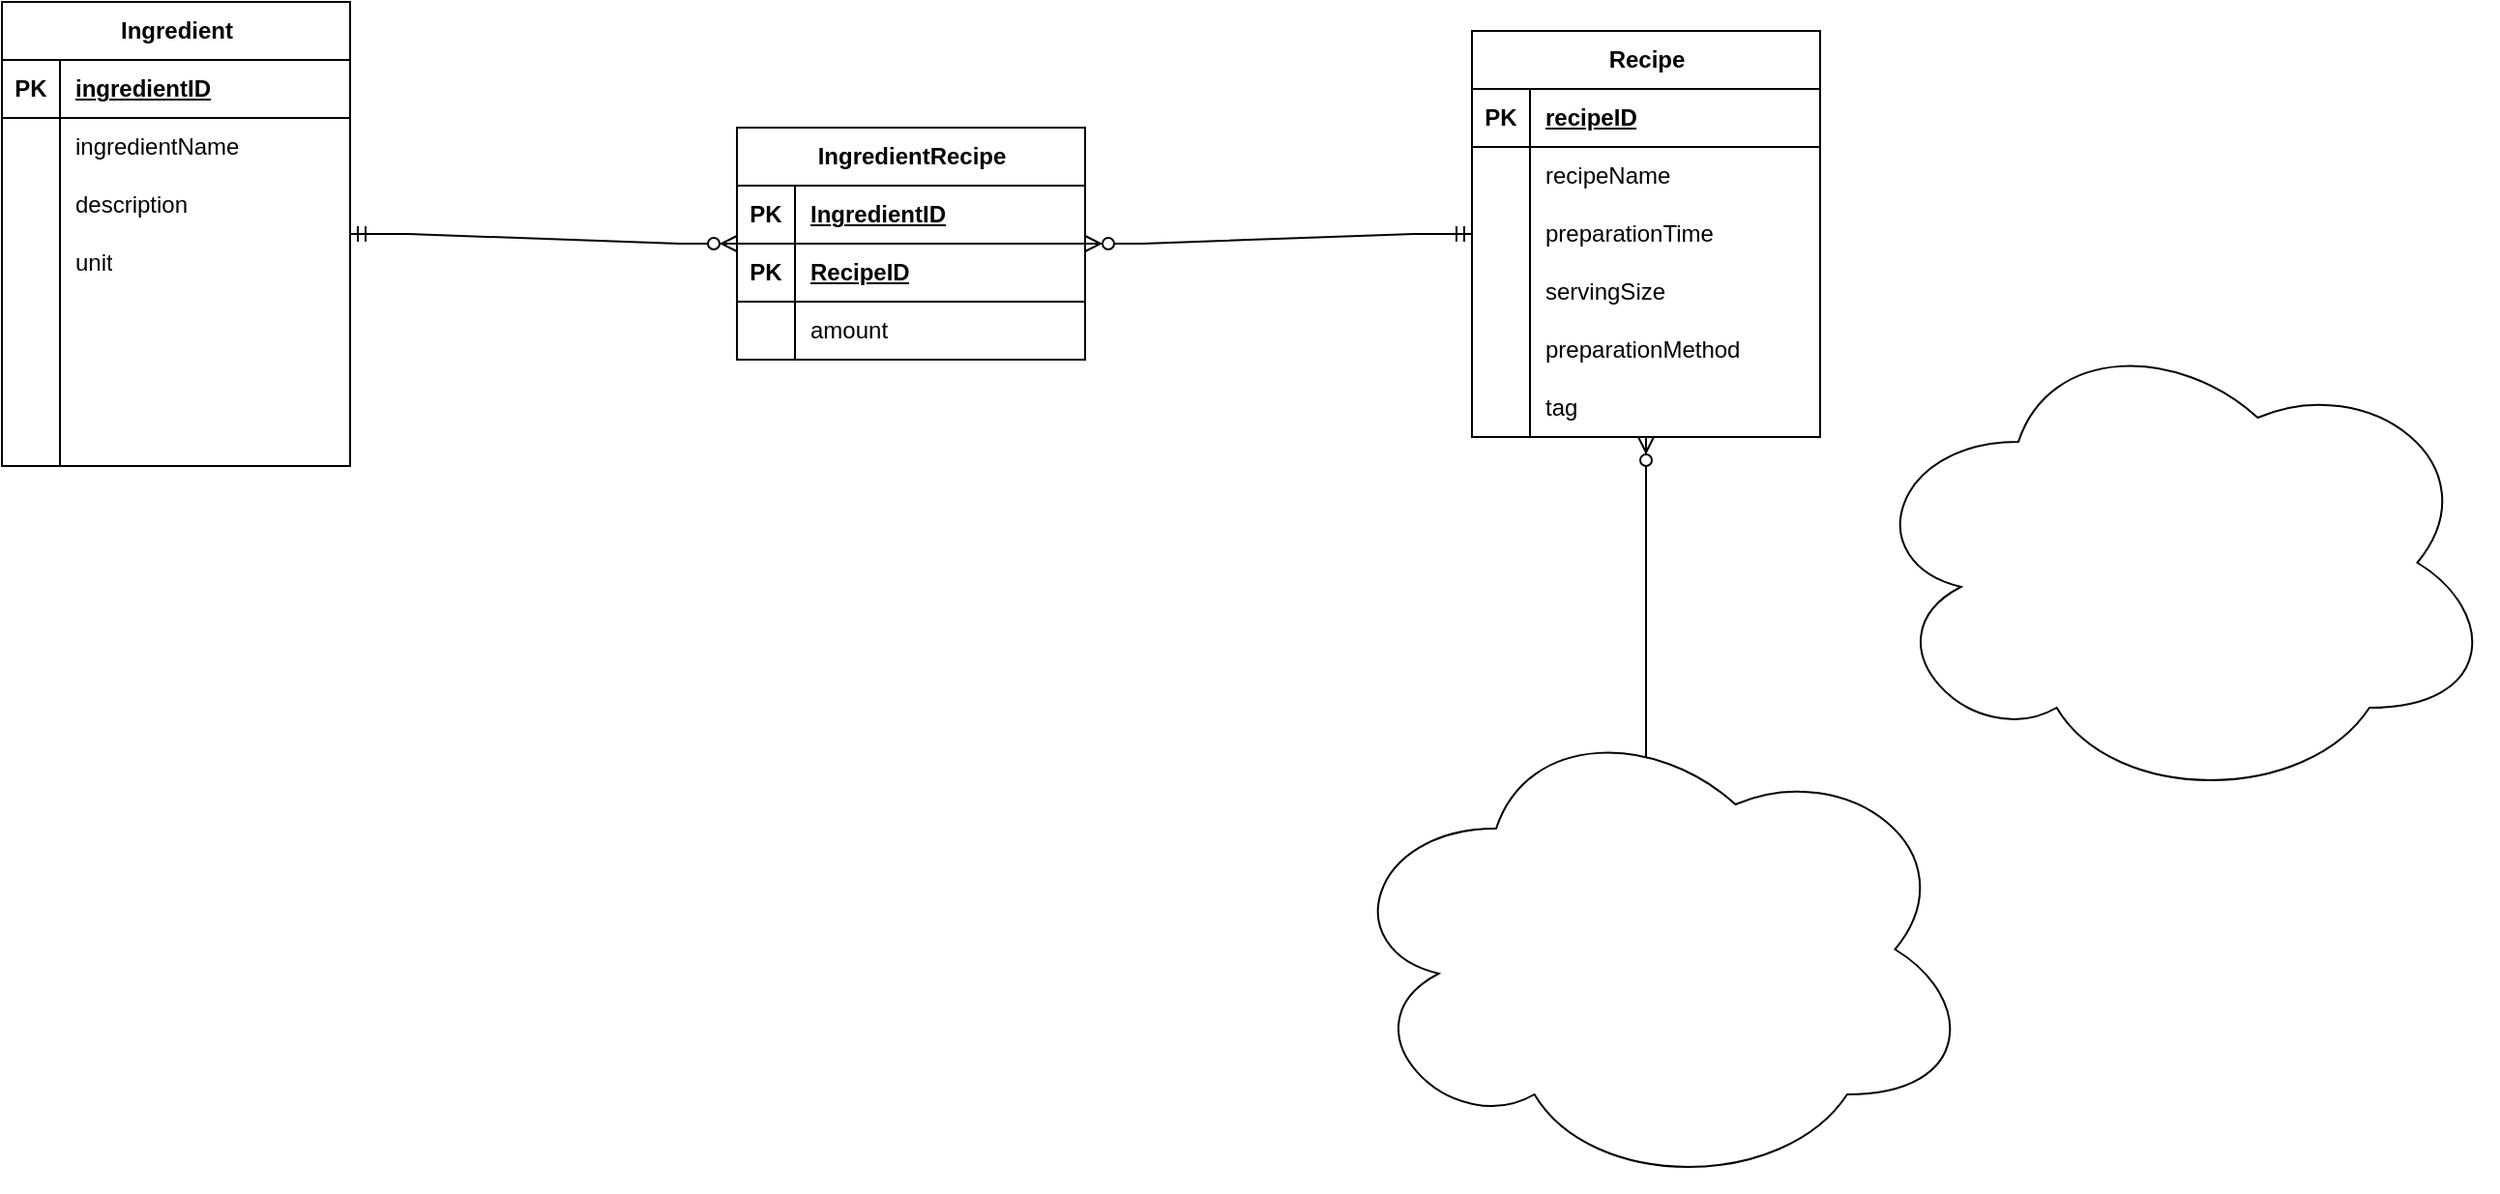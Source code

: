 <mxfile version="24.2.2" type="device">
  <diagram name="Page-1" id="GwDFg0AMOI1eL-m5PEze">
    <mxGraphModel dx="1766" dy="737" grid="1" gridSize="10" guides="1" tooltips="1" connect="1" arrows="1" fold="1" page="0" pageScale="1" pageWidth="850" pageHeight="1100" math="0" shadow="0">
      <root>
        <mxCell id="0" />
        <mxCell id="1" parent="0" />
        <mxCell id="wZg18lJbXd_mcs1YtgMP-1" value="User" style="shape=table;startSize=30;container=1;collapsible=1;childLayout=tableLayout;fixedRows=1;rowLines=0;fontStyle=1;align=center;resizeLast=1;html=1;" parent="1" vertex="1">
          <mxGeometry x="690" y="260" width="180" height="150" as="geometry" />
        </mxCell>
        <mxCell id="wZg18lJbXd_mcs1YtgMP-2" value="" style="shape=tableRow;horizontal=0;startSize=0;swimlaneHead=0;swimlaneBody=0;fillColor=none;collapsible=0;dropTarget=0;points=[[0,0.5],[1,0.5]];portConstraint=eastwest;top=0;left=0;right=0;bottom=1;" parent="wZg18lJbXd_mcs1YtgMP-1" vertex="1">
          <mxGeometry y="30" width="180" height="30" as="geometry" />
        </mxCell>
        <mxCell id="wZg18lJbXd_mcs1YtgMP-3" value="PK" style="shape=partialRectangle;connectable=0;fillColor=none;top=0;left=0;bottom=0;right=0;fontStyle=1;overflow=hidden;whiteSpace=wrap;html=1;" parent="wZg18lJbXd_mcs1YtgMP-2" vertex="1">
          <mxGeometry width="30" height="30" as="geometry">
            <mxRectangle width="30" height="30" as="alternateBounds" />
          </mxGeometry>
        </mxCell>
        <mxCell id="wZg18lJbXd_mcs1YtgMP-4" value="UniqueID" style="shape=partialRectangle;connectable=0;fillColor=none;top=0;left=0;bottom=0;right=0;align=left;spacingLeft=6;fontStyle=5;overflow=hidden;whiteSpace=wrap;html=1;" parent="wZg18lJbXd_mcs1YtgMP-2" vertex="1">
          <mxGeometry x="30" width="150" height="30" as="geometry">
            <mxRectangle width="150" height="30" as="alternateBounds" />
          </mxGeometry>
        </mxCell>
        <mxCell id="wZg18lJbXd_mcs1YtgMP-5" value="" style="shape=tableRow;horizontal=0;startSize=0;swimlaneHead=0;swimlaneBody=0;fillColor=none;collapsible=0;dropTarget=0;points=[[0,0.5],[1,0.5]];portConstraint=eastwest;top=0;left=0;right=0;bottom=0;" parent="wZg18lJbXd_mcs1YtgMP-1" vertex="1">
          <mxGeometry y="60" width="180" height="30" as="geometry" />
        </mxCell>
        <mxCell id="wZg18lJbXd_mcs1YtgMP-6" value="" style="shape=partialRectangle;connectable=0;fillColor=none;top=0;left=0;bottom=0;right=0;editable=1;overflow=hidden;whiteSpace=wrap;html=1;" parent="wZg18lJbXd_mcs1YtgMP-5" vertex="1">
          <mxGeometry width="30" height="30" as="geometry">
            <mxRectangle width="30" height="30" as="alternateBounds" />
          </mxGeometry>
        </mxCell>
        <mxCell id="wZg18lJbXd_mcs1YtgMP-7" value="Row 1" style="shape=partialRectangle;connectable=0;fillColor=none;top=0;left=0;bottom=0;right=0;align=left;spacingLeft=6;overflow=hidden;whiteSpace=wrap;html=1;" parent="wZg18lJbXd_mcs1YtgMP-5" vertex="1">
          <mxGeometry x="30" width="150" height="30" as="geometry">
            <mxRectangle width="150" height="30" as="alternateBounds" />
          </mxGeometry>
        </mxCell>
        <mxCell id="wZg18lJbXd_mcs1YtgMP-8" value="" style="shape=tableRow;horizontal=0;startSize=0;swimlaneHead=0;swimlaneBody=0;fillColor=none;collapsible=0;dropTarget=0;points=[[0,0.5],[1,0.5]];portConstraint=eastwest;top=0;left=0;right=0;bottom=0;" parent="wZg18lJbXd_mcs1YtgMP-1" vertex="1">
          <mxGeometry y="90" width="180" height="30" as="geometry" />
        </mxCell>
        <mxCell id="wZg18lJbXd_mcs1YtgMP-9" value="" style="shape=partialRectangle;connectable=0;fillColor=none;top=0;left=0;bottom=0;right=0;editable=1;overflow=hidden;whiteSpace=wrap;html=1;" parent="wZg18lJbXd_mcs1YtgMP-8" vertex="1">
          <mxGeometry width="30" height="30" as="geometry">
            <mxRectangle width="30" height="30" as="alternateBounds" />
          </mxGeometry>
        </mxCell>
        <mxCell id="wZg18lJbXd_mcs1YtgMP-10" value="Row 2" style="shape=partialRectangle;connectable=0;fillColor=none;top=0;left=0;bottom=0;right=0;align=left;spacingLeft=6;overflow=hidden;whiteSpace=wrap;html=1;" parent="wZg18lJbXd_mcs1YtgMP-8" vertex="1">
          <mxGeometry x="30" width="150" height="30" as="geometry">
            <mxRectangle width="150" height="30" as="alternateBounds" />
          </mxGeometry>
        </mxCell>
        <mxCell id="wZg18lJbXd_mcs1YtgMP-11" value="" style="shape=tableRow;horizontal=0;startSize=0;swimlaneHead=0;swimlaneBody=0;fillColor=none;collapsible=0;dropTarget=0;points=[[0,0.5],[1,0.5]];portConstraint=eastwest;top=0;left=0;right=0;bottom=0;" parent="wZg18lJbXd_mcs1YtgMP-1" vertex="1">
          <mxGeometry y="120" width="180" height="30" as="geometry" />
        </mxCell>
        <mxCell id="wZg18lJbXd_mcs1YtgMP-12" value="" style="shape=partialRectangle;connectable=0;fillColor=none;top=0;left=0;bottom=0;right=0;editable=1;overflow=hidden;whiteSpace=wrap;html=1;" parent="wZg18lJbXd_mcs1YtgMP-11" vertex="1">
          <mxGeometry width="30" height="30" as="geometry">
            <mxRectangle width="30" height="30" as="alternateBounds" />
          </mxGeometry>
        </mxCell>
        <mxCell id="wZg18lJbXd_mcs1YtgMP-13" value="Row 3" style="shape=partialRectangle;connectable=0;fillColor=none;top=0;left=0;bottom=0;right=0;align=left;spacingLeft=6;overflow=hidden;whiteSpace=wrap;html=1;" parent="wZg18lJbXd_mcs1YtgMP-11" vertex="1">
          <mxGeometry x="30" width="150" height="30" as="geometry">
            <mxRectangle width="150" height="30" as="alternateBounds" />
          </mxGeometry>
        </mxCell>
        <mxCell id="wZg18lJbXd_mcs1YtgMP-14" value="Ingredient" style="shape=table;startSize=30;container=1;collapsible=1;childLayout=tableLayout;fixedRows=1;rowLines=0;fontStyle=1;align=center;resizeLast=1;html=1;" parent="1" vertex="1">
          <mxGeometry x="-360" y="45" width="180" height="240" as="geometry" />
        </mxCell>
        <mxCell id="wZg18lJbXd_mcs1YtgMP-15" value="" style="shape=tableRow;horizontal=0;startSize=0;swimlaneHead=0;swimlaneBody=0;fillColor=none;collapsible=0;dropTarget=0;points=[[0,0.5],[1,0.5]];portConstraint=eastwest;top=0;left=0;right=0;bottom=1;" parent="wZg18lJbXd_mcs1YtgMP-14" vertex="1">
          <mxGeometry y="30" width="180" height="30" as="geometry" />
        </mxCell>
        <mxCell id="wZg18lJbXd_mcs1YtgMP-16" value="PK" style="shape=partialRectangle;connectable=0;fillColor=none;top=0;left=0;bottom=0;right=0;fontStyle=1;overflow=hidden;whiteSpace=wrap;html=1;" parent="wZg18lJbXd_mcs1YtgMP-15" vertex="1">
          <mxGeometry width="30" height="30" as="geometry">
            <mxRectangle width="30" height="30" as="alternateBounds" />
          </mxGeometry>
        </mxCell>
        <mxCell id="wZg18lJbXd_mcs1YtgMP-17" value="ingredientID" style="shape=partialRectangle;connectable=0;fillColor=none;top=0;left=0;bottom=0;right=0;align=left;spacingLeft=6;fontStyle=5;overflow=hidden;whiteSpace=wrap;html=1;" parent="wZg18lJbXd_mcs1YtgMP-15" vertex="1">
          <mxGeometry x="30" width="150" height="30" as="geometry">
            <mxRectangle width="150" height="30" as="alternateBounds" />
          </mxGeometry>
        </mxCell>
        <mxCell id="wZg18lJbXd_mcs1YtgMP-18" value="" style="shape=tableRow;horizontal=0;startSize=0;swimlaneHead=0;swimlaneBody=0;fillColor=none;collapsible=0;dropTarget=0;points=[[0,0.5],[1,0.5]];portConstraint=eastwest;top=0;left=0;right=0;bottom=0;" parent="wZg18lJbXd_mcs1YtgMP-14" vertex="1">
          <mxGeometry y="60" width="180" height="30" as="geometry" />
        </mxCell>
        <mxCell id="wZg18lJbXd_mcs1YtgMP-19" value="" style="shape=partialRectangle;connectable=0;fillColor=none;top=0;left=0;bottom=0;right=0;editable=1;overflow=hidden;whiteSpace=wrap;html=1;" parent="wZg18lJbXd_mcs1YtgMP-18" vertex="1">
          <mxGeometry width="30" height="30" as="geometry">
            <mxRectangle width="30" height="30" as="alternateBounds" />
          </mxGeometry>
        </mxCell>
        <mxCell id="wZg18lJbXd_mcs1YtgMP-20" value="ingredientName" style="shape=partialRectangle;connectable=0;fillColor=none;top=0;left=0;bottom=0;right=0;align=left;spacingLeft=6;overflow=hidden;whiteSpace=wrap;html=1;" parent="wZg18lJbXd_mcs1YtgMP-18" vertex="1">
          <mxGeometry x="30" width="150" height="30" as="geometry">
            <mxRectangle width="150" height="30" as="alternateBounds" />
          </mxGeometry>
        </mxCell>
        <mxCell id="wZg18lJbXd_mcs1YtgMP-21" value="" style="shape=tableRow;horizontal=0;startSize=0;swimlaneHead=0;swimlaneBody=0;fillColor=none;collapsible=0;dropTarget=0;points=[[0,0.5],[1,0.5]];portConstraint=eastwest;top=0;left=0;right=0;bottom=0;" parent="wZg18lJbXd_mcs1YtgMP-14" vertex="1">
          <mxGeometry y="90" width="180" height="30" as="geometry" />
        </mxCell>
        <mxCell id="wZg18lJbXd_mcs1YtgMP-22" value="" style="shape=partialRectangle;connectable=0;fillColor=none;top=0;left=0;bottom=0;right=0;editable=1;overflow=hidden;whiteSpace=wrap;html=1;" parent="wZg18lJbXd_mcs1YtgMP-21" vertex="1">
          <mxGeometry width="30" height="30" as="geometry">
            <mxRectangle width="30" height="30" as="alternateBounds" />
          </mxGeometry>
        </mxCell>
        <mxCell id="wZg18lJbXd_mcs1YtgMP-23" value="description" style="shape=partialRectangle;connectable=0;fillColor=none;top=0;left=0;bottom=0;right=0;align=left;spacingLeft=6;overflow=hidden;whiteSpace=wrap;html=1;" parent="wZg18lJbXd_mcs1YtgMP-21" vertex="1">
          <mxGeometry x="30" width="150" height="30" as="geometry">
            <mxRectangle width="150" height="30" as="alternateBounds" />
          </mxGeometry>
        </mxCell>
        <mxCell id="wZg18lJbXd_mcs1YtgMP-24" value="" style="shape=tableRow;horizontal=0;startSize=0;swimlaneHead=0;swimlaneBody=0;fillColor=none;collapsible=0;dropTarget=0;points=[[0,0.5],[1,0.5]];portConstraint=eastwest;top=0;left=0;right=0;bottom=0;" parent="wZg18lJbXd_mcs1YtgMP-14" vertex="1">
          <mxGeometry y="120" width="180" height="30" as="geometry" />
        </mxCell>
        <mxCell id="wZg18lJbXd_mcs1YtgMP-25" value="" style="shape=partialRectangle;connectable=0;fillColor=none;top=0;left=0;bottom=0;right=0;editable=1;overflow=hidden;whiteSpace=wrap;html=1;" parent="wZg18lJbXd_mcs1YtgMP-24" vertex="1">
          <mxGeometry width="30" height="30" as="geometry">
            <mxRectangle width="30" height="30" as="alternateBounds" />
          </mxGeometry>
        </mxCell>
        <mxCell id="wZg18lJbXd_mcs1YtgMP-26" value="unit" style="shape=partialRectangle;connectable=0;fillColor=none;top=0;left=0;bottom=0;right=0;align=left;spacingLeft=6;overflow=hidden;whiteSpace=wrap;html=1;" parent="wZg18lJbXd_mcs1YtgMP-24" vertex="1">
          <mxGeometry x="30" width="150" height="30" as="geometry">
            <mxRectangle width="150" height="30" as="alternateBounds" />
          </mxGeometry>
        </mxCell>
        <mxCell id="wZg18lJbXd_mcs1YtgMP-82" value="" style="shape=tableRow;horizontal=0;startSize=0;swimlaneHead=0;swimlaneBody=0;fillColor=none;collapsible=0;dropTarget=0;points=[[0,0.5],[1,0.5]];portConstraint=eastwest;top=0;left=0;right=0;bottom=0;" parent="wZg18lJbXd_mcs1YtgMP-14" vertex="1">
          <mxGeometry y="150" width="180" height="30" as="geometry" />
        </mxCell>
        <mxCell id="wZg18lJbXd_mcs1YtgMP-83" value="" style="shape=partialRectangle;connectable=0;fillColor=none;top=0;left=0;bottom=0;right=0;editable=1;overflow=hidden;whiteSpace=wrap;html=1;" parent="wZg18lJbXd_mcs1YtgMP-82" vertex="1">
          <mxGeometry width="30" height="30" as="geometry">
            <mxRectangle width="30" height="30" as="alternateBounds" />
          </mxGeometry>
        </mxCell>
        <mxCell id="wZg18lJbXd_mcs1YtgMP-84" value="" style="shape=partialRectangle;connectable=0;fillColor=none;top=0;left=0;bottom=0;right=0;align=left;spacingLeft=6;overflow=hidden;whiteSpace=wrap;html=1;" parent="wZg18lJbXd_mcs1YtgMP-82" vertex="1">
          <mxGeometry x="30" width="150" height="30" as="geometry">
            <mxRectangle width="150" height="30" as="alternateBounds" />
          </mxGeometry>
        </mxCell>
        <mxCell id="wZg18lJbXd_mcs1YtgMP-85" value="" style="shape=tableRow;horizontal=0;startSize=0;swimlaneHead=0;swimlaneBody=0;fillColor=none;collapsible=0;dropTarget=0;points=[[0,0.5],[1,0.5]];portConstraint=eastwest;top=0;left=0;right=0;bottom=0;" parent="wZg18lJbXd_mcs1YtgMP-14" vertex="1">
          <mxGeometry y="180" width="180" height="30" as="geometry" />
        </mxCell>
        <mxCell id="wZg18lJbXd_mcs1YtgMP-86" value="" style="shape=partialRectangle;connectable=0;fillColor=none;top=0;left=0;bottom=0;right=0;editable=1;overflow=hidden;whiteSpace=wrap;html=1;" parent="wZg18lJbXd_mcs1YtgMP-85" vertex="1">
          <mxGeometry width="30" height="30" as="geometry">
            <mxRectangle width="30" height="30" as="alternateBounds" />
          </mxGeometry>
        </mxCell>
        <mxCell id="wZg18lJbXd_mcs1YtgMP-87" value="" style="shape=partialRectangle;connectable=0;fillColor=none;top=0;left=0;bottom=0;right=0;align=left;spacingLeft=6;overflow=hidden;whiteSpace=wrap;html=1;" parent="wZg18lJbXd_mcs1YtgMP-85" vertex="1">
          <mxGeometry x="30" width="150" height="30" as="geometry">
            <mxRectangle width="150" height="30" as="alternateBounds" />
          </mxGeometry>
        </mxCell>
        <mxCell id="wZg18lJbXd_mcs1YtgMP-88" value="" style="shape=tableRow;horizontal=0;startSize=0;swimlaneHead=0;swimlaneBody=0;fillColor=none;collapsible=0;dropTarget=0;points=[[0,0.5],[1,0.5]];portConstraint=eastwest;top=0;left=0;right=0;bottom=0;" parent="wZg18lJbXd_mcs1YtgMP-14" vertex="1">
          <mxGeometry y="210" width="180" height="30" as="geometry" />
        </mxCell>
        <mxCell id="wZg18lJbXd_mcs1YtgMP-89" value="" style="shape=partialRectangle;connectable=0;fillColor=none;top=0;left=0;bottom=0;right=0;editable=1;overflow=hidden;whiteSpace=wrap;html=1;" parent="wZg18lJbXd_mcs1YtgMP-88" vertex="1">
          <mxGeometry width="30" height="30" as="geometry">
            <mxRectangle width="30" height="30" as="alternateBounds" />
          </mxGeometry>
        </mxCell>
        <mxCell id="wZg18lJbXd_mcs1YtgMP-90" value="" style="shape=partialRectangle;connectable=0;fillColor=none;top=0;left=0;bottom=0;right=0;align=left;spacingLeft=6;overflow=hidden;whiteSpace=wrap;html=1;" parent="wZg18lJbXd_mcs1YtgMP-88" vertex="1">
          <mxGeometry x="30" width="150" height="30" as="geometry">
            <mxRectangle width="150" height="30" as="alternateBounds" />
          </mxGeometry>
        </mxCell>
        <mxCell id="wZg18lJbXd_mcs1YtgMP-27" value="Recipe" style="shape=table;startSize=30;container=1;collapsible=1;childLayout=tableLayout;fixedRows=1;rowLines=0;fontStyle=1;align=center;resizeLast=1;html=1;" parent="1" vertex="1">
          <mxGeometry x="400" y="60" width="180" height="210" as="geometry" />
        </mxCell>
        <mxCell id="wZg18lJbXd_mcs1YtgMP-28" value="" style="shape=tableRow;horizontal=0;startSize=0;swimlaneHead=0;swimlaneBody=0;fillColor=none;collapsible=0;dropTarget=0;points=[[0,0.5],[1,0.5]];portConstraint=eastwest;top=0;left=0;right=0;bottom=1;" parent="wZg18lJbXd_mcs1YtgMP-27" vertex="1">
          <mxGeometry y="30" width="180" height="30" as="geometry" />
        </mxCell>
        <mxCell id="wZg18lJbXd_mcs1YtgMP-29" value="PK" style="shape=partialRectangle;connectable=0;fillColor=none;top=0;left=0;bottom=0;right=0;fontStyle=1;overflow=hidden;whiteSpace=wrap;html=1;" parent="wZg18lJbXd_mcs1YtgMP-28" vertex="1">
          <mxGeometry width="30" height="30" as="geometry">
            <mxRectangle width="30" height="30" as="alternateBounds" />
          </mxGeometry>
        </mxCell>
        <mxCell id="wZg18lJbXd_mcs1YtgMP-30" value="recipeID" style="shape=partialRectangle;connectable=0;fillColor=none;top=0;left=0;bottom=0;right=0;align=left;spacingLeft=6;fontStyle=5;overflow=hidden;whiteSpace=wrap;html=1;" parent="wZg18lJbXd_mcs1YtgMP-28" vertex="1">
          <mxGeometry x="30" width="150" height="30" as="geometry">
            <mxRectangle width="150" height="30" as="alternateBounds" />
          </mxGeometry>
        </mxCell>
        <mxCell id="wZg18lJbXd_mcs1YtgMP-31" value="" style="shape=tableRow;horizontal=0;startSize=0;swimlaneHead=0;swimlaneBody=0;fillColor=none;collapsible=0;dropTarget=0;points=[[0,0.5],[1,0.5]];portConstraint=eastwest;top=0;left=0;right=0;bottom=0;" parent="wZg18lJbXd_mcs1YtgMP-27" vertex="1">
          <mxGeometry y="60" width="180" height="30" as="geometry" />
        </mxCell>
        <mxCell id="wZg18lJbXd_mcs1YtgMP-32" value="" style="shape=partialRectangle;connectable=0;fillColor=none;top=0;left=0;bottom=0;right=0;editable=1;overflow=hidden;whiteSpace=wrap;html=1;" parent="wZg18lJbXd_mcs1YtgMP-31" vertex="1">
          <mxGeometry width="30" height="30" as="geometry">
            <mxRectangle width="30" height="30" as="alternateBounds" />
          </mxGeometry>
        </mxCell>
        <mxCell id="wZg18lJbXd_mcs1YtgMP-33" value="recipeName" style="shape=partialRectangle;connectable=0;fillColor=none;top=0;left=0;bottom=0;right=0;align=left;spacingLeft=6;overflow=hidden;whiteSpace=wrap;html=1;" parent="wZg18lJbXd_mcs1YtgMP-31" vertex="1">
          <mxGeometry x="30" width="150" height="30" as="geometry">
            <mxRectangle width="150" height="30" as="alternateBounds" />
          </mxGeometry>
        </mxCell>
        <mxCell id="wZg18lJbXd_mcs1YtgMP-34" value="" style="shape=tableRow;horizontal=0;startSize=0;swimlaneHead=0;swimlaneBody=0;fillColor=none;collapsible=0;dropTarget=0;points=[[0,0.5],[1,0.5]];portConstraint=eastwest;top=0;left=0;right=0;bottom=0;" parent="wZg18lJbXd_mcs1YtgMP-27" vertex="1">
          <mxGeometry y="90" width="180" height="30" as="geometry" />
        </mxCell>
        <mxCell id="wZg18lJbXd_mcs1YtgMP-35" value="" style="shape=partialRectangle;connectable=0;fillColor=none;top=0;left=0;bottom=0;right=0;editable=1;overflow=hidden;whiteSpace=wrap;html=1;" parent="wZg18lJbXd_mcs1YtgMP-34" vertex="1">
          <mxGeometry width="30" height="30" as="geometry">
            <mxRectangle width="30" height="30" as="alternateBounds" />
          </mxGeometry>
        </mxCell>
        <mxCell id="wZg18lJbXd_mcs1YtgMP-36" value="preparationTime" style="shape=partialRectangle;connectable=0;fillColor=none;top=0;left=0;bottom=0;right=0;align=left;spacingLeft=6;overflow=hidden;whiteSpace=wrap;html=1;" parent="wZg18lJbXd_mcs1YtgMP-34" vertex="1">
          <mxGeometry x="30" width="150" height="30" as="geometry">
            <mxRectangle width="150" height="30" as="alternateBounds" />
          </mxGeometry>
        </mxCell>
        <mxCell id="wZg18lJbXd_mcs1YtgMP-37" value="" style="shape=tableRow;horizontal=0;startSize=0;swimlaneHead=0;swimlaneBody=0;fillColor=none;collapsible=0;dropTarget=0;points=[[0,0.5],[1,0.5]];portConstraint=eastwest;top=0;left=0;right=0;bottom=0;" parent="wZg18lJbXd_mcs1YtgMP-27" vertex="1">
          <mxGeometry y="120" width="180" height="30" as="geometry" />
        </mxCell>
        <mxCell id="wZg18lJbXd_mcs1YtgMP-38" value="" style="shape=partialRectangle;connectable=0;fillColor=none;top=0;left=0;bottom=0;right=0;editable=1;overflow=hidden;whiteSpace=wrap;html=1;" parent="wZg18lJbXd_mcs1YtgMP-37" vertex="1">
          <mxGeometry width="30" height="30" as="geometry">
            <mxRectangle width="30" height="30" as="alternateBounds" />
          </mxGeometry>
        </mxCell>
        <mxCell id="wZg18lJbXd_mcs1YtgMP-39" value="servingSize" style="shape=partialRectangle;connectable=0;fillColor=none;top=0;left=0;bottom=0;right=0;align=left;spacingLeft=6;overflow=hidden;whiteSpace=wrap;html=1;" parent="wZg18lJbXd_mcs1YtgMP-37" vertex="1">
          <mxGeometry x="30" width="150" height="30" as="geometry">
            <mxRectangle width="150" height="30" as="alternateBounds" />
          </mxGeometry>
        </mxCell>
        <mxCell id="wZg18lJbXd_mcs1YtgMP-111" value="" style="shape=tableRow;horizontal=0;startSize=0;swimlaneHead=0;swimlaneBody=0;fillColor=none;collapsible=0;dropTarget=0;points=[[0,0.5],[1,0.5]];portConstraint=eastwest;top=0;left=0;right=0;bottom=0;" parent="wZg18lJbXd_mcs1YtgMP-27" vertex="1">
          <mxGeometry y="150" width="180" height="30" as="geometry" />
        </mxCell>
        <mxCell id="wZg18lJbXd_mcs1YtgMP-112" value="" style="shape=partialRectangle;connectable=0;fillColor=none;top=0;left=0;bottom=0;right=0;editable=1;overflow=hidden;whiteSpace=wrap;html=1;" parent="wZg18lJbXd_mcs1YtgMP-111" vertex="1">
          <mxGeometry width="30" height="30" as="geometry">
            <mxRectangle width="30" height="30" as="alternateBounds" />
          </mxGeometry>
        </mxCell>
        <mxCell id="wZg18lJbXd_mcs1YtgMP-113" value="preparationMethod" style="shape=partialRectangle;connectable=0;fillColor=none;top=0;left=0;bottom=0;right=0;align=left;spacingLeft=6;overflow=hidden;whiteSpace=wrap;html=1;" parent="wZg18lJbXd_mcs1YtgMP-111" vertex="1">
          <mxGeometry x="30" width="150" height="30" as="geometry">
            <mxRectangle width="150" height="30" as="alternateBounds" />
          </mxGeometry>
        </mxCell>
        <mxCell id="NsIqOWuaAL6qgJoXbrEo-35" value="" style="shape=tableRow;horizontal=0;startSize=0;swimlaneHead=0;swimlaneBody=0;fillColor=none;collapsible=0;dropTarget=0;points=[[0,0.5],[1,0.5]];portConstraint=eastwest;top=0;left=0;right=0;bottom=0;" vertex="1" parent="wZg18lJbXd_mcs1YtgMP-27">
          <mxGeometry y="180" width="180" height="30" as="geometry" />
        </mxCell>
        <mxCell id="NsIqOWuaAL6qgJoXbrEo-36" value="" style="shape=partialRectangle;connectable=0;fillColor=none;top=0;left=0;bottom=0;right=0;editable=1;overflow=hidden;whiteSpace=wrap;html=1;" vertex="1" parent="NsIqOWuaAL6qgJoXbrEo-35">
          <mxGeometry width="30" height="30" as="geometry">
            <mxRectangle width="30" height="30" as="alternateBounds" />
          </mxGeometry>
        </mxCell>
        <mxCell id="NsIqOWuaAL6qgJoXbrEo-37" value="tag" style="shape=partialRectangle;connectable=0;fillColor=none;top=0;left=0;bottom=0;right=0;align=left;spacingLeft=6;overflow=hidden;whiteSpace=wrap;html=1;" vertex="1" parent="NsIqOWuaAL6qgJoXbrEo-35">
          <mxGeometry x="30" width="150" height="30" as="geometry">
            <mxRectangle width="150" height="30" as="alternateBounds" />
          </mxGeometry>
        </mxCell>
        <mxCell id="wZg18lJbXd_mcs1YtgMP-68" value="Tag" style="shape=table;startSize=30;container=1;collapsible=1;childLayout=tableLayout;fixedRows=1;rowLines=0;fontStyle=1;align=center;resizeLast=1;html=1;" parent="1" vertex="1">
          <mxGeometry x="400" y="490" width="180" height="90" as="geometry" />
        </mxCell>
        <mxCell id="wZg18lJbXd_mcs1YtgMP-69" value="" style="shape=tableRow;horizontal=0;startSize=0;swimlaneHead=0;swimlaneBody=0;fillColor=none;collapsible=0;dropTarget=0;points=[[0,0.5],[1,0.5]];portConstraint=eastwest;top=0;left=0;right=0;bottom=1;" parent="wZg18lJbXd_mcs1YtgMP-68" vertex="1">
          <mxGeometry y="30" width="180" height="30" as="geometry" />
        </mxCell>
        <mxCell id="wZg18lJbXd_mcs1YtgMP-70" value="PK" style="shape=partialRectangle;connectable=0;fillColor=none;top=0;left=0;bottom=0;right=0;fontStyle=1;overflow=hidden;whiteSpace=wrap;html=1;" parent="wZg18lJbXd_mcs1YtgMP-69" vertex="1">
          <mxGeometry width="30" height="30" as="geometry">
            <mxRectangle width="30" height="30" as="alternateBounds" />
          </mxGeometry>
        </mxCell>
        <mxCell id="wZg18lJbXd_mcs1YtgMP-71" value="tagID" style="shape=partialRectangle;connectable=0;fillColor=none;top=0;left=0;bottom=0;right=0;align=left;spacingLeft=6;fontStyle=5;overflow=hidden;whiteSpace=wrap;html=1;" parent="wZg18lJbXd_mcs1YtgMP-69" vertex="1">
          <mxGeometry x="30" width="150" height="30" as="geometry">
            <mxRectangle width="150" height="30" as="alternateBounds" />
          </mxGeometry>
        </mxCell>
        <mxCell id="wZg18lJbXd_mcs1YtgMP-72" value="" style="shape=tableRow;horizontal=0;startSize=0;swimlaneHead=0;swimlaneBody=0;fillColor=none;collapsible=0;dropTarget=0;points=[[0,0.5],[1,0.5]];portConstraint=eastwest;top=0;left=0;right=0;bottom=0;" parent="wZg18lJbXd_mcs1YtgMP-68" vertex="1">
          <mxGeometry y="60" width="180" height="30" as="geometry" />
        </mxCell>
        <mxCell id="wZg18lJbXd_mcs1YtgMP-73" value="" style="shape=partialRectangle;connectable=0;fillColor=none;top=0;left=0;bottom=0;right=0;editable=1;overflow=hidden;whiteSpace=wrap;html=1;" parent="wZg18lJbXd_mcs1YtgMP-72" vertex="1">
          <mxGeometry width="30" height="30" as="geometry">
            <mxRectangle width="30" height="30" as="alternateBounds" />
          </mxGeometry>
        </mxCell>
        <mxCell id="wZg18lJbXd_mcs1YtgMP-74" value="tagName" style="shape=partialRectangle;connectable=0;fillColor=none;top=0;left=0;bottom=0;right=0;align=left;spacingLeft=6;overflow=hidden;whiteSpace=wrap;html=1;" parent="wZg18lJbXd_mcs1YtgMP-72" vertex="1">
          <mxGeometry x="30" width="150" height="30" as="geometry">
            <mxRectangle width="150" height="30" as="alternateBounds" />
          </mxGeometry>
        </mxCell>
        <mxCell id="wZg18lJbXd_mcs1YtgMP-81" value="" style="fontSize=12;html=1;endArrow=ERoneToMany;startArrow=ERzeroToMany;rounded=0;" parent="1" source="wZg18lJbXd_mcs1YtgMP-27" target="wZg18lJbXd_mcs1YtgMP-68" edge="1">
          <mxGeometry width="100" height="100" relative="1" as="geometry">
            <mxPoint x="370" y="450" as="sourcePoint" />
            <mxPoint x="470" y="350" as="targetPoint" />
          </mxGeometry>
        </mxCell>
        <mxCell id="NsIqOWuaAL6qgJoXbrEo-1" value="" style="ellipse;shape=cloud;whiteSpace=wrap;html=1;fillColor=default;" vertex="1" parent="1">
          <mxGeometry x="330" y="410" width="330" height="250" as="geometry" />
        </mxCell>
        <mxCell id="NsIqOWuaAL6qgJoXbrEo-3" value="IngredientRecipe" style="shape=table;startSize=30;container=1;collapsible=1;childLayout=tableLayout;fixedRows=1;rowLines=0;fontStyle=1;align=center;resizeLast=1;html=1;" vertex="1" parent="1">
          <mxGeometry x="20" y="110" width="180" height="120" as="geometry" />
        </mxCell>
        <mxCell id="NsIqOWuaAL6qgJoXbrEo-4" value="" style="shape=tableRow;horizontal=0;startSize=0;swimlaneHead=0;swimlaneBody=0;fillColor=none;collapsible=0;dropTarget=0;points=[[0,0.5],[1,0.5]];portConstraint=eastwest;top=0;left=0;right=0;bottom=1;" vertex="1" parent="NsIqOWuaAL6qgJoXbrEo-3">
          <mxGeometry y="30" width="180" height="30" as="geometry" />
        </mxCell>
        <mxCell id="NsIqOWuaAL6qgJoXbrEo-5" value="PK" style="shape=partialRectangle;connectable=0;fillColor=none;top=0;left=0;bottom=0;right=0;fontStyle=1;overflow=hidden;whiteSpace=wrap;html=1;" vertex="1" parent="NsIqOWuaAL6qgJoXbrEo-4">
          <mxGeometry width="30" height="30" as="geometry">
            <mxRectangle width="30" height="30" as="alternateBounds" />
          </mxGeometry>
        </mxCell>
        <mxCell id="NsIqOWuaAL6qgJoXbrEo-6" value="IngredientID" style="shape=partialRectangle;connectable=0;fillColor=none;top=0;left=0;bottom=0;right=0;align=left;spacingLeft=6;fontStyle=5;overflow=hidden;whiteSpace=wrap;html=1;" vertex="1" parent="NsIqOWuaAL6qgJoXbrEo-4">
          <mxGeometry x="30" width="150" height="30" as="geometry">
            <mxRectangle width="150" height="30" as="alternateBounds" />
          </mxGeometry>
        </mxCell>
        <mxCell id="NsIqOWuaAL6qgJoXbrEo-39" value="" style="shape=tableRow;horizontal=0;startSize=0;swimlaneHead=0;swimlaneBody=0;fillColor=none;collapsible=0;dropTarget=0;points=[[0,0.5],[1,0.5]];portConstraint=eastwest;top=0;left=0;right=0;bottom=1;" vertex="1" parent="NsIqOWuaAL6qgJoXbrEo-3">
          <mxGeometry y="60" width="180" height="30" as="geometry" />
        </mxCell>
        <mxCell id="NsIqOWuaAL6qgJoXbrEo-40" value="PK" style="shape=partialRectangle;connectable=0;fillColor=none;top=0;left=0;bottom=0;right=0;fontStyle=1;overflow=hidden;whiteSpace=wrap;html=1;" vertex="1" parent="NsIqOWuaAL6qgJoXbrEo-39">
          <mxGeometry width="30" height="30" as="geometry">
            <mxRectangle width="30" height="30" as="alternateBounds" />
          </mxGeometry>
        </mxCell>
        <mxCell id="NsIqOWuaAL6qgJoXbrEo-41" value="RecipeID" style="shape=partialRectangle;connectable=0;fillColor=none;top=0;left=0;bottom=0;right=0;align=left;spacingLeft=6;fontStyle=5;overflow=hidden;whiteSpace=wrap;html=1;" vertex="1" parent="NsIqOWuaAL6qgJoXbrEo-39">
          <mxGeometry x="30" width="150" height="30" as="geometry">
            <mxRectangle width="150" height="30" as="alternateBounds" />
          </mxGeometry>
        </mxCell>
        <mxCell id="NsIqOWuaAL6qgJoXbrEo-7" value="" style="shape=tableRow;horizontal=0;startSize=0;swimlaneHead=0;swimlaneBody=0;fillColor=none;collapsible=0;dropTarget=0;points=[[0,0.5],[1,0.5]];portConstraint=eastwest;top=0;left=0;right=0;bottom=0;" vertex="1" parent="NsIqOWuaAL6qgJoXbrEo-3">
          <mxGeometry y="90" width="180" height="30" as="geometry" />
        </mxCell>
        <mxCell id="NsIqOWuaAL6qgJoXbrEo-8" value="" style="shape=partialRectangle;connectable=0;fillColor=none;top=0;left=0;bottom=0;right=0;editable=1;overflow=hidden;whiteSpace=wrap;html=1;" vertex="1" parent="NsIqOWuaAL6qgJoXbrEo-7">
          <mxGeometry width="30" height="30" as="geometry">
            <mxRectangle width="30" height="30" as="alternateBounds" />
          </mxGeometry>
        </mxCell>
        <mxCell id="NsIqOWuaAL6qgJoXbrEo-9" value="amount" style="shape=partialRectangle;connectable=0;fillColor=none;top=0;left=0;bottom=0;right=0;align=left;spacingLeft=6;overflow=hidden;whiteSpace=wrap;html=1;" vertex="1" parent="NsIqOWuaAL6qgJoXbrEo-7">
          <mxGeometry x="30" width="150" height="30" as="geometry">
            <mxRectangle width="150" height="30" as="alternateBounds" />
          </mxGeometry>
        </mxCell>
        <mxCell id="NsIqOWuaAL6qgJoXbrEo-38" value="" style="ellipse;shape=cloud;whiteSpace=wrap;html=1;fillColor=default;" vertex="1" parent="1">
          <mxGeometry x="600" y="210" width="330" height="250" as="geometry" />
        </mxCell>
        <mxCell id="NsIqOWuaAL6qgJoXbrEo-43" value="" style="edgeStyle=entityRelationEdgeStyle;fontSize=12;html=1;endArrow=ERzeroToMany;startArrow=ERmandOne;rounded=0;" edge="1" parent="1" source="wZg18lJbXd_mcs1YtgMP-14" target="NsIqOWuaAL6qgJoXbrEo-3">
          <mxGeometry width="100" height="100" relative="1" as="geometry">
            <mxPoint x="210" y="370" as="sourcePoint" />
            <mxPoint x="310" y="270" as="targetPoint" />
          </mxGeometry>
        </mxCell>
        <mxCell id="NsIqOWuaAL6qgJoXbrEo-44" value="" style="edgeStyle=entityRelationEdgeStyle;fontSize=12;html=1;endArrow=ERzeroToMany;startArrow=ERmandOne;rounded=0;" edge="1" parent="1" source="wZg18lJbXd_mcs1YtgMP-27" target="NsIqOWuaAL6qgJoXbrEo-3">
          <mxGeometry width="100" height="100" relative="1" as="geometry">
            <mxPoint x="-170" y="175" as="sourcePoint" />
            <mxPoint y="310" as="targetPoint" />
          </mxGeometry>
        </mxCell>
      </root>
    </mxGraphModel>
  </diagram>
</mxfile>

